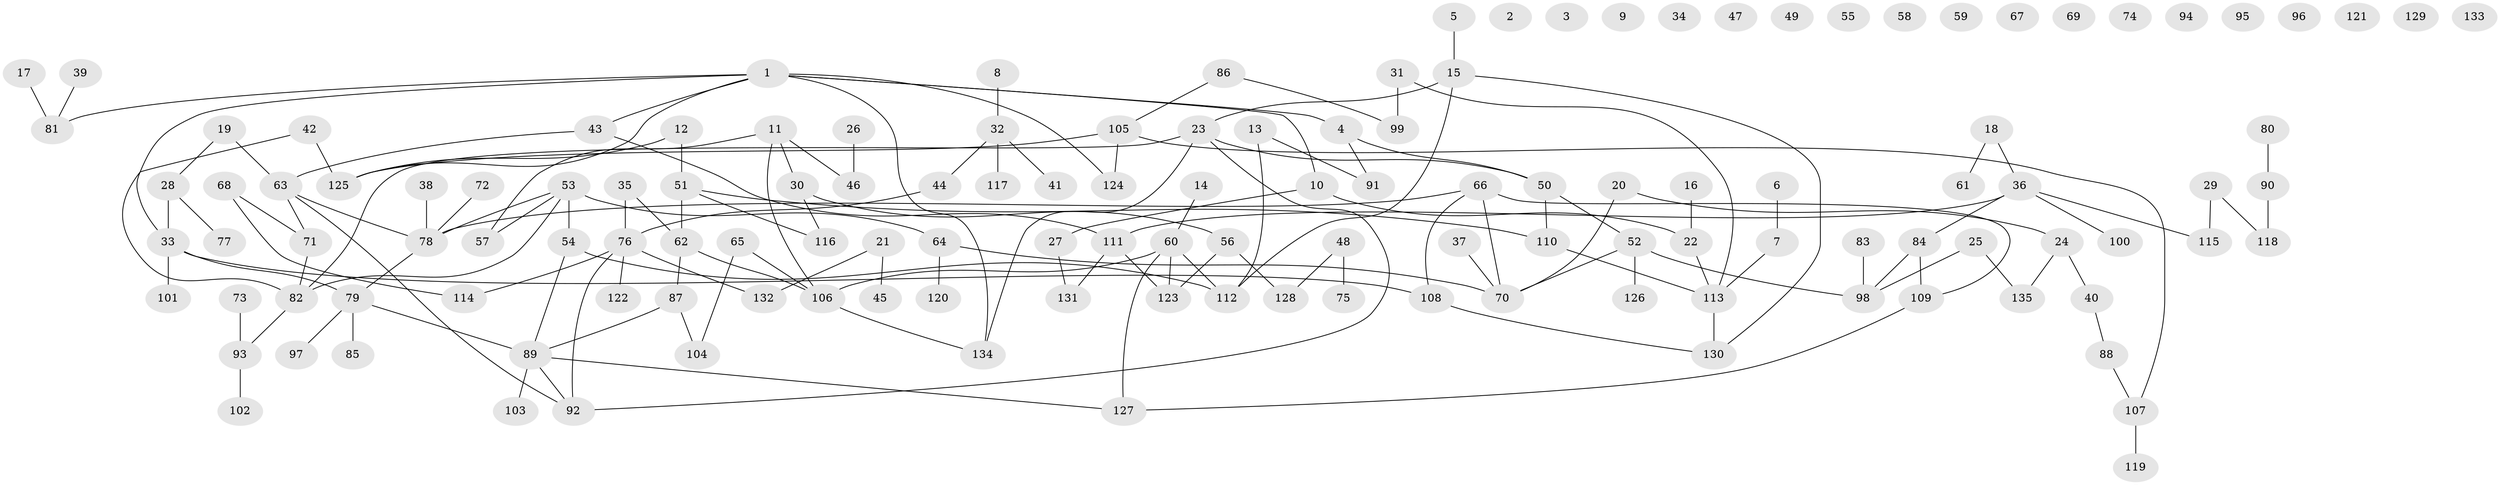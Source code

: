 // Generated by graph-tools (version 1.1) at 2025/13/03/09/25 04:13:00]
// undirected, 135 vertices, 153 edges
graph export_dot {
graph [start="1"]
  node [color=gray90,style=filled];
  1;
  2;
  3;
  4;
  5;
  6;
  7;
  8;
  9;
  10;
  11;
  12;
  13;
  14;
  15;
  16;
  17;
  18;
  19;
  20;
  21;
  22;
  23;
  24;
  25;
  26;
  27;
  28;
  29;
  30;
  31;
  32;
  33;
  34;
  35;
  36;
  37;
  38;
  39;
  40;
  41;
  42;
  43;
  44;
  45;
  46;
  47;
  48;
  49;
  50;
  51;
  52;
  53;
  54;
  55;
  56;
  57;
  58;
  59;
  60;
  61;
  62;
  63;
  64;
  65;
  66;
  67;
  68;
  69;
  70;
  71;
  72;
  73;
  74;
  75;
  76;
  77;
  78;
  79;
  80;
  81;
  82;
  83;
  84;
  85;
  86;
  87;
  88;
  89;
  90;
  91;
  92;
  93;
  94;
  95;
  96;
  97;
  98;
  99;
  100;
  101;
  102;
  103;
  104;
  105;
  106;
  107;
  108;
  109;
  110;
  111;
  112;
  113;
  114;
  115;
  116;
  117;
  118;
  119;
  120;
  121;
  122;
  123;
  124;
  125;
  126;
  127;
  128;
  129;
  130;
  131;
  132;
  133;
  134;
  135;
  1 -- 4;
  1 -- 10;
  1 -- 33;
  1 -- 43;
  1 -- 81;
  1 -- 124;
  1 -- 125;
  1 -- 134;
  4 -- 50;
  4 -- 91;
  5 -- 15;
  6 -- 7;
  7 -- 113;
  8 -- 32;
  10 -- 22;
  10 -- 27;
  11 -- 30;
  11 -- 46;
  11 -- 57;
  11 -- 106;
  12 -- 51;
  12 -- 125;
  13 -- 91;
  13 -- 112;
  14 -- 60;
  15 -- 23;
  15 -- 112;
  15 -- 130;
  16 -- 22;
  17 -- 81;
  18 -- 36;
  18 -- 61;
  19 -- 28;
  19 -- 63;
  20 -- 24;
  20 -- 70;
  21 -- 45;
  21 -- 132;
  22 -- 113;
  23 -- 50;
  23 -- 82;
  23 -- 92;
  23 -- 134;
  24 -- 40;
  24 -- 135;
  25 -- 98;
  25 -- 135;
  26 -- 46;
  27 -- 131;
  28 -- 33;
  28 -- 77;
  29 -- 115;
  29 -- 118;
  30 -- 56;
  30 -- 116;
  31 -- 99;
  31 -- 113;
  32 -- 41;
  32 -- 44;
  32 -- 117;
  33 -- 79;
  33 -- 101;
  33 -- 108;
  35 -- 62;
  35 -- 76;
  36 -- 84;
  36 -- 100;
  36 -- 111;
  36 -- 115;
  37 -- 70;
  38 -- 78;
  39 -- 81;
  40 -- 88;
  42 -- 82;
  42 -- 125;
  43 -- 63;
  43 -- 111;
  44 -- 76;
  48 -- 75;
  48 -- 128;
  50 -- 52;
  50 -- 110;
  51 -- 62;
  51 -- 110;
  51 -- 116;
  52 -- 70;
  52 -- 98;
  52 -- 126;
  53 -- 54;
  53 -- 57;
  53 -- 64;
  53 -- 78;
  53 -- 82;
  54 -- 89;
  54 -- 112;
  56 -- 123;
  56 -- 128;
  60 -- 106;
  60 -- 112;
  60 -- 123;
  60 -- 127;
  62 -- 87;
  62 -- 106;
  63 -- 71;
  63 -- 78;
  63 -- 92;
  64 -- 70;
  64 -- 120;
  65 -- 104;
  65 -- 106;
  66 -- 70;
  66 -- 78;
  66 -- 108;
  66 -- 109;
  68 -- 71;
  68 -- 114;
  71 -- 82;
  72 -- 78;
  73 -- 93;
  76 -- 92;
  76 -- 114;
  76 -- 122;
  76 -- 132;
  78 -- 79;
  79 -- 85;
  79 -- 89;
  79 -- 97;
  80 -- 90;
  82 -- 93;
  83 -- 98;
  84 -- 98;
  84 -- 109;
  86 -- 99;
  86 -- 105;
  87 -- 89;
  87 -- 104;
  88 -- 107;
  89 -- 92;
  89 -- 103;
  89 -- 127;
  90 -- 118;
  93 -- 102;
  105 -- 107;
  105 -- 124;
  105 -- 125;
  106 -- 134;
  107 -- 119;
  108 -- 130;
  109 -- 127;
  110 -- 113;
  111 -- 123;
  111 -- 131;
  113 -- 130;
}
